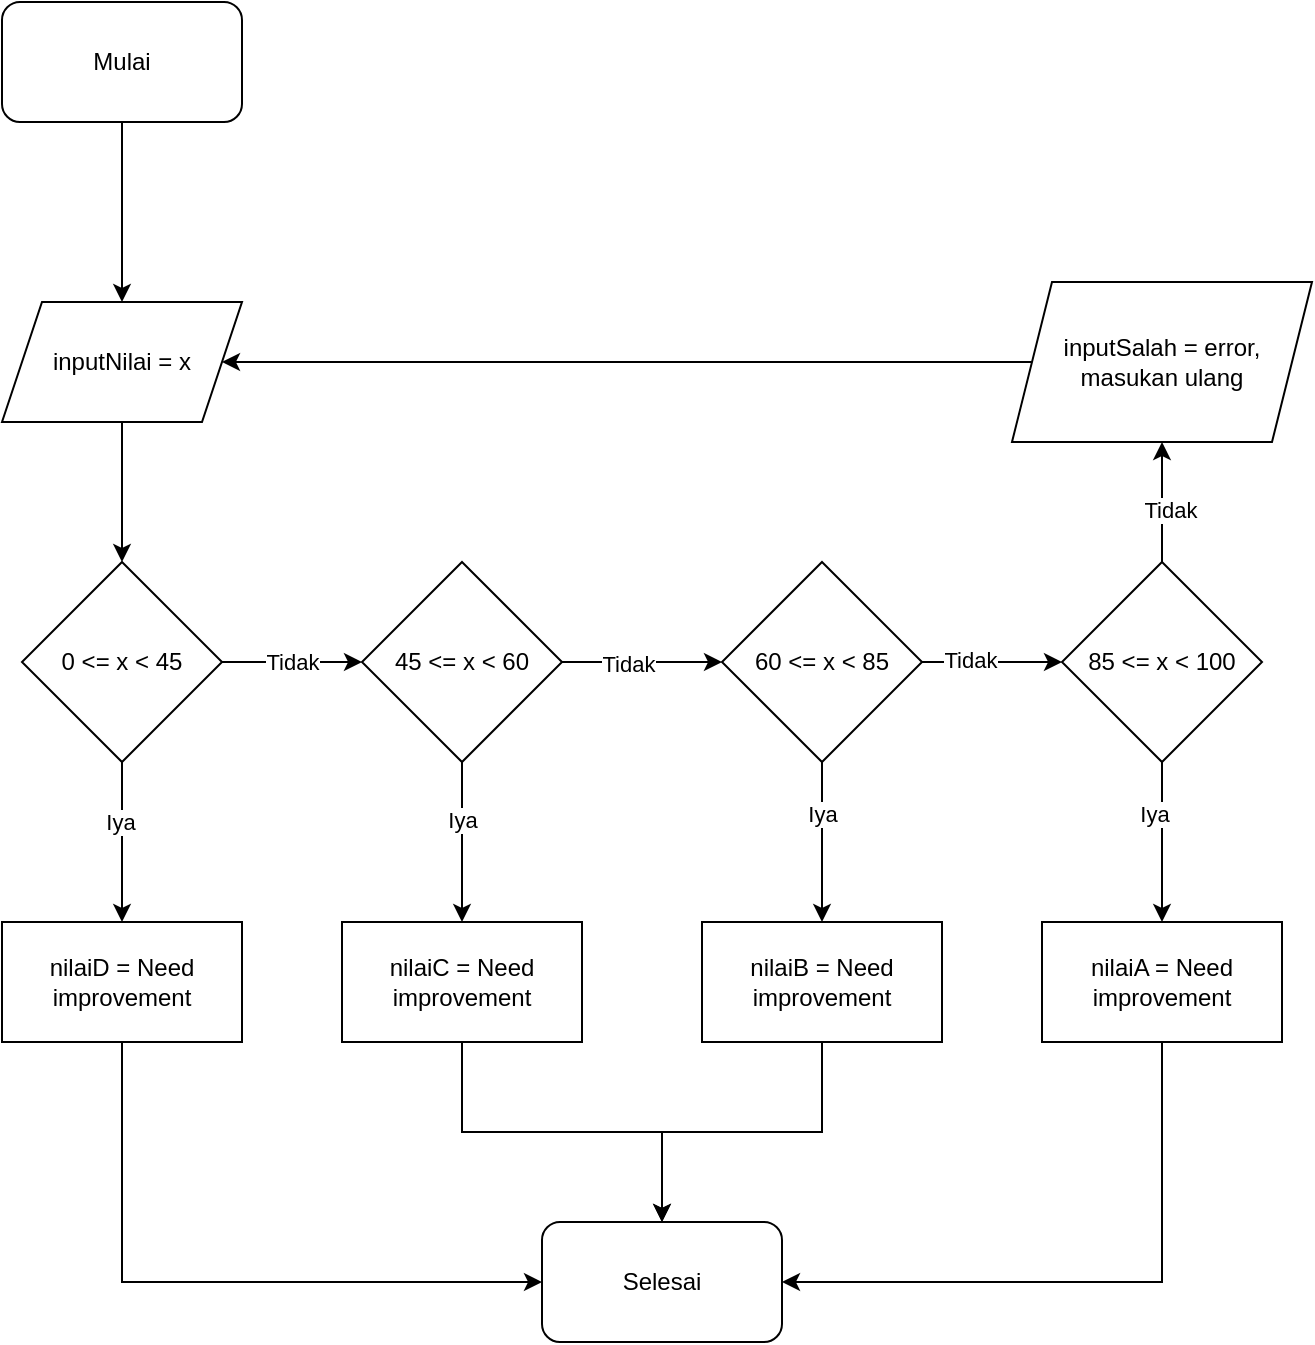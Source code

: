 <mxfile version="26.2.12">
  <diagram name="Halaman-1" id="lNLoMoLYB5kU6PuFZJTb">
    <mxGraphModel dx="1185" dy="746" grid="1" gridSize="10" guides="1" tooltips="1" connect="1" arrows="1" fold="1" page="1" pageScale="1" pageWidth="1654" pageHeight="1169" math="0" shadow="0">
      <root>
        <mxCell id="0" />
        <mxCell id="1" parent="0" />
        <mxCell id="7dJI4Exapxsd02uyXUpT-44" style="edgeStyle=orthogonalEdgeStyle;rounded=0;orthogonalLoop=1;jettySize=auto;html=1;entryX=0.5;entryY=0;entryDx=0;entryDy=0;" edge="1" parent="1" source="7dJI4Exapxsd02uyXUpT-6" target="7dJI4Exapxsd02uyXUpT-11">
          <mxGeometry relative="1" as="geometry">
            <mxPoint x="360" y="290" as="targetPoint" />
          </mxGeometry>
        </mxCell>
        <mxCell id="7dJI4Exapxsd02uyXUpT-6" value="inputNilai = x" style="shape=parallelogram;perimeter=parallelogramPerimeter;whiteSpace=wrap;html=1;fixedSize=1;fillColor=light-dark(#FFFFFF,#FFFFFF);fontColor=light-dark(#000000,#000000);" vertex="1" parent="1">
          <mxGeometry x="300" y="180" width="120" height="60" as="geometry" />
        </mxCell>
        <mxCell id="7dJI4Exapxsd02uyXUpT-47" style="edgeStyle=orthogonalEdgeStyle;rounded=0;orthogonalLoop=1;jettySize=auto;html=1;entryX=0;entryY=0.5;entryDx=0;entryDy=0;" edge="1" parent="1" source="7dJI4Exapxsd02uyXUpT-11" target="7dJI4Exapxsd02uyXUpT-21">
          <mxGeometry relative="1" as="geometry" />
        </mxCell>
        <mxCell id="7dJI4Exapxsd02uyXUpT-71" value="Tidak" style="edgeLabel;html=1;align=center;verticalAlign=middle;resizable=0;points=[];" vertex="1" connectable="0" parent="7dJI4Exapxsd02uyXUpT-47">
          <mxGeometry x="-0.011" relative="1" as="geometry">
            <mxPoint as="offset" />
          </mxGeometry>
        </mxCell>
        <mxCell id="7dJI4Exapxsd02uyXUpT-49" style="edgeStyle=orthogonalEdgeStyle;rounded=0;orthogonalLoop=1;jettySize=auto;html=1;entryX=0.5;entryY=0;entryDx=0;entryDy=0;" edge="1" parent="1" source="7dJI4Exapxsd02uyXUpT-11" target="7dJI4Exapxsd02uyXUpT-18">
          <mxGeometry relative="1" as="geometry" />
        </mxCell>
        <mxCell id="7dJI4Exapxsd02uyXUpT-72" value="Iya" style="edgeLabel;html=1;align=center;verticalAlign=middle;resizable=0;points=[];" vertex="1" connectable="0" parent="7dJI4Exapxsd02uyXUpT-49">
          <mxGeometry x="-0.253" y="-1" relative="1" as="geometry">
            <mxPoint as="offset" />
          </mxGeometry>
        </mxCell>
        <mxCell id="7dJI4Exapxsd02uyXUpT-11" value="0 &amp;lt;= x &amp;lt; 45" style="rhombus;whiteSpace=wrap;html=1;fillColor=light-dark(#FFFFFF,#FFFFFF);fontColor=light-dark(#000000,#0F0F0F);" vertex="1" parent="1">
          <mxGeometry x="310" y="310" width="100" height="100" as="geometry" />
        </mxCell>
        <mxCell id="7dJI4Exapxsd02uyXUpT-66" style="edgeStyle=orthogonalEdgeStyle;rounded=0;orthogonalLoop=1;jettySize=auto;html=1;entryX=0;entryY=0.5;entryDx=0;entryDy=0;" edge="1" parent="1" source="7dJI4Exapxsd02uyXUpT-18" target="7dJI4Exapxsd02uyXUpT-65">
          <mxGeometry relative="1" as="geometry">
            <Array as="points">
              <mxPoint x="360" y="670" />
            </Array>
          </mxGeometry>
        </mxCell>
        <mxCell id="7dJI4Exapxsd02uyXUpT-18" value="nilaiD = Need improvement" style="rounded=0;whiteSpace=wrap;html=1;fillColor=light-dark(#FFFFFF,#FFFFFF);fontColor=light-dark(#000000,#000000);" vertex="1" parent="1">
          <mxGeometry x="300" y="490" width="120" height="60" as="geometry" />
        </mxCell>
        <mxCell id="7dJI4Exapxsd02uyXUpT-48" style="edgeStyle=orthogonalEdgeStyle;rounded=0;orthogonalLoop=1;jettySize=auto;html=1;entryX=0;entryY=0.5;entryDx=0;entryDy=0;" edge="1" parent="1" source="7dJI4Exapxsd02uyXUpT-21" target="7dJI4Exapxsd02uyXUpT-22">
          <mxGeometry relative="1" as="geometry" />
        </mxCell>
        <mxCell id="7dJI4Exapxsd02uyXUpT-74" value="Tidak" style="edgeLabel;html=1;align=center;verticalAlign=middle;resizable=0;points=[];" vertex="1" connectable="0" parent="7dJI4Exapxsd02uyXUpT-48">
          <mxGeometry x="-0.174" y="-1" relative="1" as="geometry">
            <mxPoint as="offset" />
          </mxGeometry>
        </mxCell>
        <mxCell id="7dJI4Exapxsd02uyXUpT-50" style="edgeStyle=orthogonalEdgeStyle;rounded=0;orthogonalLoop=1;jettySize=auto;html=1;entryX=0.5;entryY=0;entryDx=0;entryDy=0;" edge="1" parent="1" source="7dJI4Exapxsd02uyXUpT-21" target="7dJI4Exapxsd02uyXUpT-24">
          <mxGeometry relative="1" as="geometry" />
        </mxCell>
        <mxCell id="7dJI4Exapxsd02uyXUpT-73" value="Iya" style="edgeLabel;html=1;align=center;verticalAlign=middle;resizable=0;points=[];" vertex="1" connectable="0" parent="7dJI4Exapxsd02uyXUpT-50">
          <mxGeometry x="-0.279" relative="1" as="geometry">
            <mxPoint as="offset" />
          </mxGeometry>
        </mxCell>
        <mxCell id="7dJI4Exapxsd02uyXUpT-21" value="45 &amp;lt;= x &amp;lt; 60" style="rhombus;whiteSpace=wrap;html=1;fillColor=light-dark(#FFFFFF,#FFFFFF);fontColor=light-dark(#000000,#0F0F0F);" vertex="1" parent="1">
          <mxGeometry x="480" y="310" width="100" height="100" as="geometry" />
        </mxCell>
        <mxCell id="7dJI4Exapxsd02uyXUpT-51" style="edgeStyle=orthogonalEdgeStyle;rounded=0;orthogonalLoop=1;jettySize=auto;html=1;entryX=0.5;entryY=0;entryDx=0;entryDy=0;" edge="1" parent="1" source="7dJI4Exapxsd02uyXUpT-22" target="7dJI4Exapxsd02uyXUpT-25">
          <mxGeometry relative="1" as="geometry" />
        </mxCell>
        <mxCell id="7dJI4Exapxsd02uyXUpT-79" value="Iya" style="edgeLabel;html=1;align=center;verticalAlign=middle;resizable=0;points=[];" vertex="1" connectable="0" parent="7dJI4Exapxsd02uyXUpT-51">
          <mxGeometry x="-0.358" relative="1" as="geometry">
            <mxPoint as="offset" />
          </mxGeometry>
        </mxCell>
        <mxCell id="7dJI4Exapxsd02uyXUpT-52" style="edgeStyle=orthogonalEdgeStyle;rounded=0;orthogonalLoop=1;jettySize=auto;html=1;entryX=0;entryY=0.5;entryDx=0;entryDy=0;" edge="1" parent="1" source="7dJI4Exapxsd02uyXUpT-22" target="7dJI4Exapxsd02uyXUpT-56">
          <mxGeometry relative="1" as="geometry">
            <mxPoint x="820" y="360" as="targetPoint" />
          </mxGeometry>
        </mxCell>
        <mxCell id="7dJI4Exapxsd02uyXUpT-75" value="Tidak" style="edgeLabel;html=1;align=center;verticalAlign=middle;resizable=0;points=[];" vertex="1" connectable="0" parent="7dJI4Exapxsd02uyXUpT-52">
          <mxGeometry x="-0.326" y="1" relative="1" as="geometry">
            <mxPoint as="offset" />
          </mxGeometry>
        </mxCell>
        <mxCell id="7dJI4Exapxsd02uyXUpT-22" value="60 &amp;lt;= x &amp;lt; 85" style="rhombus;whiteSpace=wrap;html=1;fillColor=light-dark(#FFFFFF,#FFFFFF);fontColor=light-dark(#000000,#0F0F0F);" vertex="1" parent="1">
          <mxGeometry x="660" y="310" width="100" height="100" as="geometry" />
        </mxCell>
        <mxCell id="7dJI4Exapxsd02uyXUpT-67" style="edgeStyle=orthogonalEdgeStyle;rounded=0;orthogonalLoop=1;jettySize=auto;html=1;entryX=0.5;entryY=0;entryDx=0;entryDy=0;" edge="1" parent="1" source="7dJI4Exapxsd02uyXUpT-24" target="7dJI4Exapxsd02uyXUpT-65">
          <mxGeometry relative="1" as="geometry" />
        </mxCell>
        <mxCell id="7dJI4Exapxsd02uyXUpT-24" value="nilaiC = Need improvement" style="rounded=0;whiteSpace=wrap;html=1;fillColor=light-dark(#FFFFFF,#FFFFFF);fontColor=light-dark(#000000,#000000);" vertex="1" parent="1">
          <mxGeometry x="470" y="490" width="120" height="60" as="geometry" />
        </mxCell>
        <mxCell id="7dJI4Exapxsd02uyXUpT-68" style="edgeStyle=orthogonalEdgeStyle;rounded=0;orthogonalLoop=1;jettySize=auto;html=1;entryX=0.5;entryY=0;entryDx=0;entryDy=0;" edge="1" parent="1" source="7dJI4Exapxsd02uyXUpT-25" target="7dJI4Exapxsd02uyXUpT-65">
          <mxGeometry relative="1" as="geometry" />
        </mxCell>
        <mxCell id="7dJI4Exapxsd02uyXUpT-25" value="nilaiB = Need improvement" style="rounded=0;whiteSpace=wrap;html=1;fillColor=light-dark(#FFFFFF,#FFFFFF);fontColor=light-dark(#000000,#000000);" vertex="1" parent="1">
          <mxGeometry x="650" y="490" width="120" height="60" as="geometry" />
        </mxCell>
        <mxCell id="7dJI4Exapxsd02uyXUpT-69" style="edgeStyle=orthogonalEdgeStyle;rounded=0;orthogonalLoop=1;jettySize=auto;html=1;entryX=1;entryY=0.5;entryDx=0;entryDy=0;" edge="1" parent="1" source="7dJI4Exapxsd02uyXUpT-26" target="7dJI4Exapxsd02uyXUpT-65">
          <mxGeometry relative="1" as="geometry">
            <Array as="points">
              <mxPoint x="880" y="670" />
            </Array>
          </mxGeometry>
        </mxCell>
        <mxCell id="7dJI4Exapxsd02uyXUpT-26" value="nilaiA = Need improvement" style="rounded=0;whiteSpace=wrap;html=1;fillColor=light-dark(#FFFFFF,#FFFFFF);fontColor=light-dark(#000000,#000000);" vertex="1" parent="1">
          <mxGeometry x="820" y="490" width="120" height="60" as="geometry" />
        </mxCell>
        <mxCell id="7dJI4Exapxsd02uyXUpT-57" style="edgeStyle=orthogonalEdgeStyle;rounded=0;orthogonalLoop=1;jettySize=auto;html=1;entryX=0.5;entryY=0;entryDx=0;entryDy=0;" edge="1" parent="1" source="7dJI4Exapxsd02uyXUpT-56" target="7dJI4Exapxsd02uyXUpT-26">
          <mxGeometry relative="1" as="geometry" />
        </mxCell>
        <mxCell id="7dJI4Exapxsd02uyXUpT-77" value="Iya" style="edgeLabel;html=1;align=center;verticalAlign=middle;resizable=0;points=[];" vertex="1" connectable="0" parent="7dJI4Exapxsd02uyXUpT-57">
          <mxGeometry x="-0.358" y="-4" relative="1" as="geometry">
            <mxPoint as="offset" />
          </mxGeometry>
        </mxCell>
        <mxCell id="7dJI4Exapxsd02uyXUpT-62" style="edgeStyle=orthogonalEdgeStyle;rounded=0;orthogonalLoop=1;jettySize=auto;html=1;entryX=0.5;entryY=1;entryDx=0;entryDy=0;" edge="1" parent="1" source="7dJI4Exapxsd02uyXUpT-56" target="7dJI4Exapxsd02uyXUpT-59">
          <mxGeometry relative="1" as="geometry" />
        </mxCell>
        <mxCell id="7dJI4Exapxsd02uyXUpT-76" value="Tidak" style="edgeLabel;html=1;align=center;verticalAlign=middle;resizable=0;points=[];" vertex="1" connectable="0" parent="7dJI4Exapxsd02uyXUpT-62">
          <mxGeometry x="-0.137" y="-4" relative="1" as="geometry">
            <mxPoint as="offset" />
          </mxGeometry>
        </mxCell>
        <mxCell id="7dJI4Exapxsd02uyXUpT-56" value="85 &amp;lt;= x &amp;lt; 100" style="rhombus;whiteSpace=wrap;html=1;fillColor=light-dark(#FFFFFF,#FFFFFF);fontColor=light-dark(#000000,#0F0F0F);" vertex="1" parent="1">
          <mxGeometry x="830" y="310" width="100" height="100" as="geometry" />
        </mxCell>
        <mxCell id="7dJI4Exapxsd02uyXUpT-61" style="edgeStyle=orthogonalEdgeStyle;rounded=0;orthogonalLoop=1;jettySize=auto;html=1;entryX=1;entryY=0.5;entryDx=0;entryDy=0;" edge="1" parent="1" source="7dJI4Exapxsd02uyXUpT-59" target="7dJI4Exapxsd02uyXUpT-6">
          <mxGeometry relative="1" as="geometry" />
        </mxCell>
        <mxCell id="7dJI4Exapxsd02uyXUpT-59" value="inputSalah = error, masukan ulang" style="shape=parallelogram;perimeter=parallelogramPerimeter;whiteSpace=wrap;html=1;fixedSize=1;fillColor=light-dark(#FFFFFF,#FFFFFF);fontColor=light-dark(#000000,#000000);" vertex="1" parent="1">
          <mxGeometry x="805" y="170" width="150" height="80" as="geometry" />
        </mxCell>
        <mxCell id="7dJI4Exapxsd02uyXUpT-64" style="edgeStyle=orthogonalEdgeStyle;rounded=0;orthogonalLoop=1;jettySize=auto;html=1;" edge="1" parent="1" source="7dJI4Exapxsd02uyXUpT-63" target="7dJI4Exapxsd02uyXUpT-6">
          <mxGeometry relative="1" as="geometry" />
        </mxCell>
        <mxCell id="7dJI4Exapxsd02uyXUpT-63" value="Mulai" style="rounded=1;whiteSpace=wrap;html=1;fillColor=light-dark(#FFFFFF,#F9F9F9);fontColor=light-dark(#000000,#0A0A0A);" vertex="1" parent="1">
          <mxGeometry x="300" y="30" width="120" height="60" as="geometry" />
        </mxCell>
        <mxCell id="7dJI4Exapxsd02uyXUpT-65" value="Selesai" style="rounded=1;whiteSpace=wrap;html=1;fillColor=light-dark(#FFFFFF,#F9F9F9);fontColor=light-dark(#000000,#0A0A0A);" vertex="1" parent="1">
          <mxGeometry x="570" y="640" width="120" height="60" as="geometry" />
        </mxCell>
      </root>
    </mxGraphModel>
  </diagram>
</mxfile>
